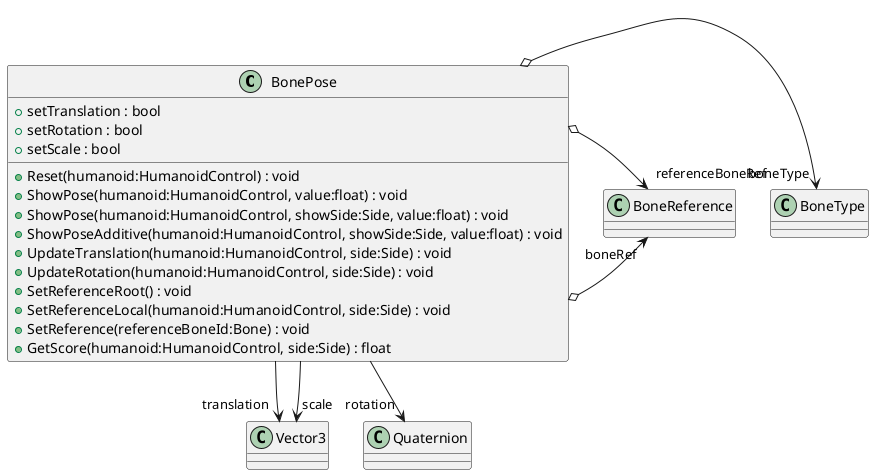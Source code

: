 @startuml
class BonePose {
    + setTranslation : bool
    + setRotation : bool
    + setScale : bool
    + Reset(humanoid:HumanoidControl) : void
    + ShowPose(humanoid:HumanoidControl, value:float) : void
    + ShowPose(humanoid:HumanoidControl, showSide:Side, value:float) : void
    + ShowPoseAdditive(humanoid:HumanoidControl, showSide:Side, value:float) : void
    + UpdateTranslation(humanoid:HumanoidControl, side:Side) : void
    + UpdateRotation(humanoid:HumanoidControl, side:Side) : void
    + SetReferenceRoot() : void
    + SetReferenceLocal(humanoid:HumanoidControl, side:Side) : void
    + SetReference(referenceBoneId:Bone) : void
    + GetScore(humanoid:HumanoidControl, side:Side) : float
}
BonePose o-> "boneType" BoneType
BonePose o-> "boneRef" BoneReference
BonePose o-> "referenceBoneRef" BoneReference
BonePose --> "translation" Vector3
BonePose --> "rotation" Quaternion
BonePose --> "scale" Vector3
@enduml
